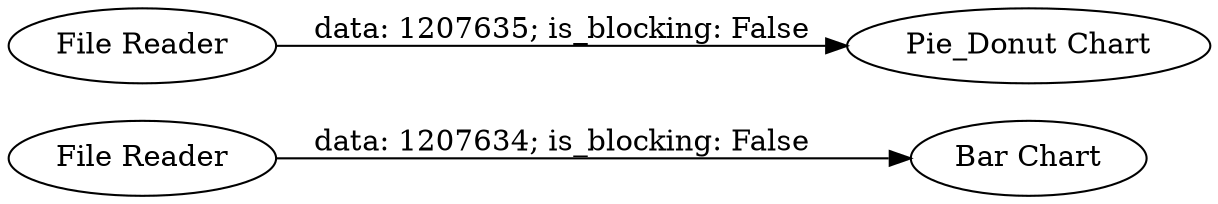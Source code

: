 digraph {
	"4813765954447970443_3" [label="File Reader"]
	"4813765954447970443_4" [label="Bar Chart"]
	"4813765954447970443_2" [label="Pie_Donut Chart"]
	"4813765954447970443_1" [label="File Reader"]
	"4813765954447970443_3" -> "4813765954447970443_4" [label="data: 1207634; is_blocking: False"]
	"4813765954447970443_1" -> "4813765954447970443_2" [label="data: 1207635; is_blocking: False"]
	rankdir=LR
}
